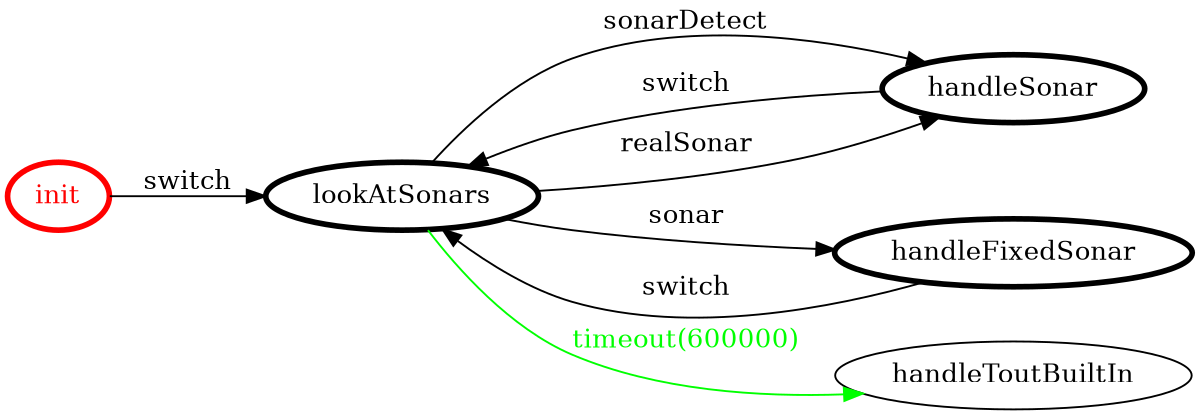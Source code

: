 /*
*
* A GraphViz DOT FSM description 
* Please use a GraphViz visualizer (like http://www.webgraphviz.com)
*  
*/

digraph finite_state_machine {
	rankdir=LR
	size="8,5"
	
	init [ color = red ][ fontcolor = red ][ penwidth = 3 ]
	handleSonar [ color = black ][ fontcolor = black ][ penwidth = 3 ]
	handleFixedSonar [ color = black ][ fontcolor = black ][ penwidth = 3 ]
	lookAtSonars [ color = black ][ fontcolor = black ][ penwidth = 3 ]
	
	init -> lookAtSonars [ label = "switch" ][ color = black ][ fontcolor = black ]
	lookAtSonars -> handleSonar [ label = "realSonar" ][ color = black ][ fontcolor = black ]
	handleFixedSonar -> lookAtSonars [ label = "switch" ][ color = black ][ fontcolor = black ]
	lookAtSonars -> handleFixedSonar [ label = "sonar" ][ color = black ][ fontcolor = black ]
	lookAtSonars -> handleSonar [ label = "sonarDetect" ][ color = black ][ fontcolor = black ]
	handleSonar -> lookAtSonars [ label = "switch" ][ color = black ][ fontcolor = black ]
	lookAtSonars -> handleToutBuiltIn [ label = "timeout(600000)" ][ color = green ][ fontcolor = green ]
}
